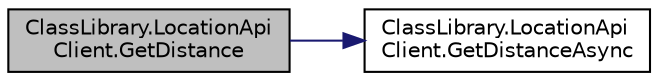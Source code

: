 digraph "ClassLibrary.LocationApiClient.GetDistance"
{
 // INTERACTIVE_SVG=YES
 // LATEX_PDF_SIZE
  edge [fontname="Helvetica",fontsize="10",labelfontname="Helvetica",labelfontsize="10"];
  node [fontname="Helvetica",fontsize="10",shape=record];
  rankdir="LR";
  Node1 [label="ClassLibrary.LocationApi\lClient.GetDistance",height=0.2,width=0.4,color="black", fillcolor="grey75", style="filled", fontcolor="black",tooltip=" "];
  Node1 -> Node2 [color="midnightblue",fontsize="10",style="solid",fontname="Helvetica"];
  Node2 [label="ClassLibrary.LocationApi\lClient.GetDistanceAsync",height=0.2,width=0.4,color="black", fillcolor="white", style="filled",URL="$classClassLibrary_1_1LocationApiClient.html#a7520f59773f85070f67d488917652010",tooltip="Obtiene la distancia entre dos coordenadas."];
}
